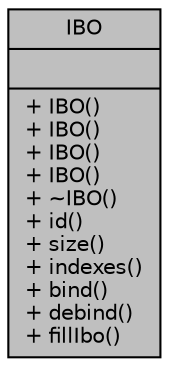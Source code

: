 digraph "IBO"
{
  bgcolor="transparent";
  edge [fontname="Helvetica",fontsize="10",labelfontname="Helvetica",labelfontsize="10"];
  node [fontname="Helvetica",fontsize="10",shape=record];
  Node1 [label="{IBO\n||+ IBO()\l+ IBO()\l+ IBO()\l+ IBO()\l+ ~IBO()\l+ id()\l+ size()\l+ indexes()\l+ bind()\l+ debind()\l+ fillIbo()\l}",height=0.2,width=0.4,color="black", fillcolor="grey75", style="filled", fontcolor="black"];
}
